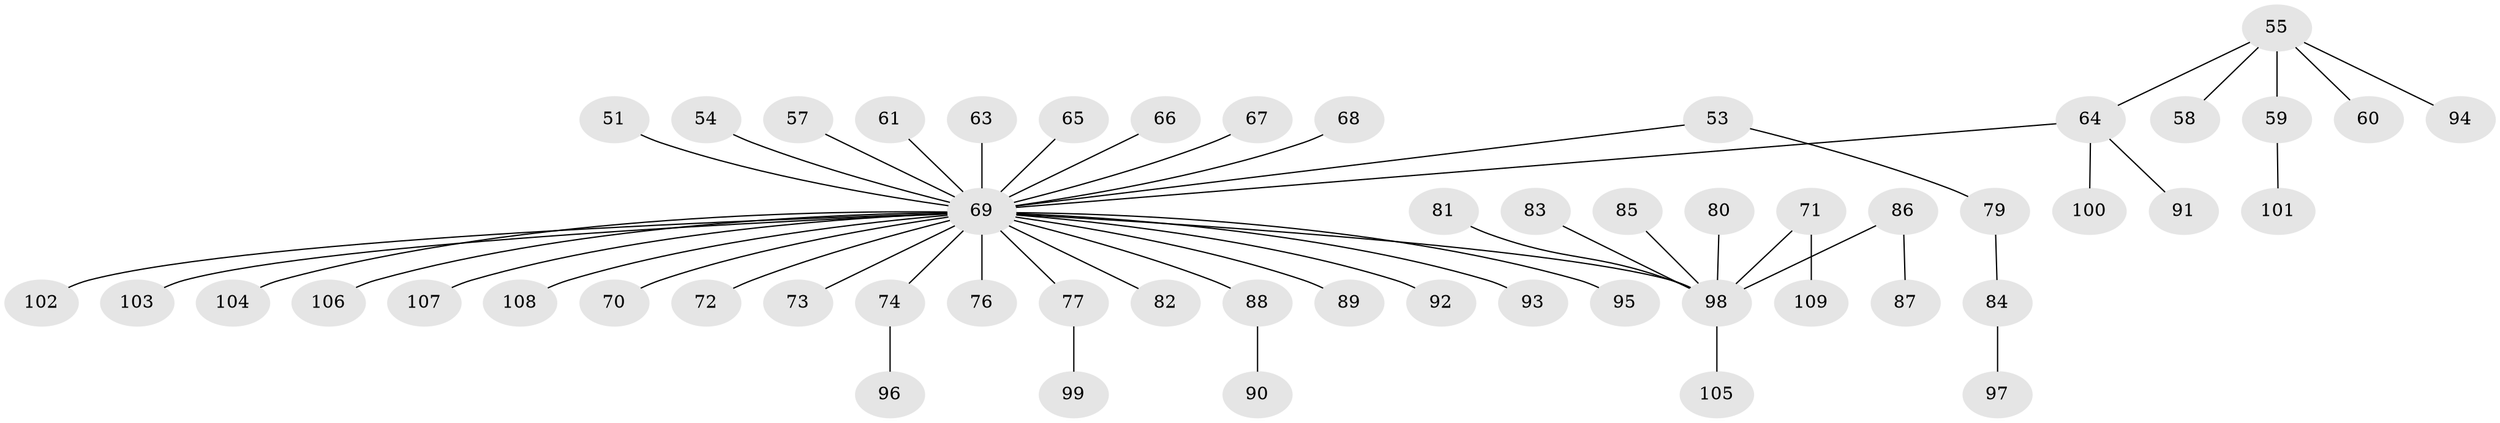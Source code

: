 // original degree distribution, {5: 0.03669724770642202, 8: 0.009174311926605505, 4: 0.06422018348623854, 6: 0.01834862385321101, 3: 0.13761467889908258, 2: 0.21100917431192662, 1: 0.5229357798165137}
// Generated by graph-tools (version 1.1) at 2025/55/03/04/25 21:55:54]
// undirected, 54 vertices, 53 edges
graph export_dot {
graph [start="1"]
  node [color=gray90,style=filled];
  51;
  53;
  54;
  55;
  57;
  58;
  59;
  60;
  61;
  63;
  64 [super="+56"];
  65;
  66;
  67;
  68;
  69 [super="+52"];
  70;
  71;
  72;
  73;
  74;
  76;
  77;
  79;
  80;
  81;
  82;
  83;
  84;
  85;
  86 [super="+78"];
  87;
  88;
  89;
  90;
  91;
  92;
  93;
  94;
  95;
  96;
  97;
  98 [super="+49+62"];
  99;
  100;
  101;
  102;
  103;
  104;
  105;
  106;
  107;
  108;
  109;
  51 -- 69;
  53 -- 79;
  53 -- 69;
  54 -- 69;
  55 -- 58;
  55 -- 59;
  55 -- 60;
  55 -- 94;
  55 -- 64;
  57 -- 69;
  59 -- 101;
  61 -- 69;
  63 -- 69;
  64 -- 100;
  64 -- 91;
  64 -- 69;
  65 -- 69;
  66 -- 69;
  67 -- 69;
  68 -- 69;
  69 -- 72;
  69 -- 70;
  69 -- 73;
  69 -- 74;
  69 -- 76;
  69 -- 77;
  69 -- 82;
  69 -- 88;
  69 -- 89;
  69 -- 92;
  69 -- 93;
  69 -- 95;
  69 -- 98;
  69 -- 102;
  69 -- 103;
  69 -- 104;
  69 -- 106;
  69 -- 107;
  69 -- 108;
  71 -- 109;
  71 -- 98;
  74 -- 96;
  77 -- 99;
  79 -- 84;
  80 -- 98;
  81 -- 98;
  83 -- 98;
  84 -- 97;
  85 -- 98;
  86 -- 87;
  86 -- 98;
  88 -- 90;
  98 -- 105;
}
